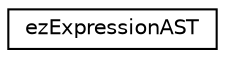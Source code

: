 digraph "Graphical Class Hierarchy"
{
 // LATEX_PDF_SIZE
  edge [fontname="Helvetica",fontsize="10",labelfontname="Helvetica",labelfontsize="10"];
  node [fontname="Helvetica",fontsize="10",shape=record];
  rankdir="LR";
  Node0 [label="ezExpressionAST",height=0.2,width=0.4,color="black", fillcolor="white", style="filled",URL="$d6/d10/classez_expression_a_s_t.htm",tooltip=" "];
}

